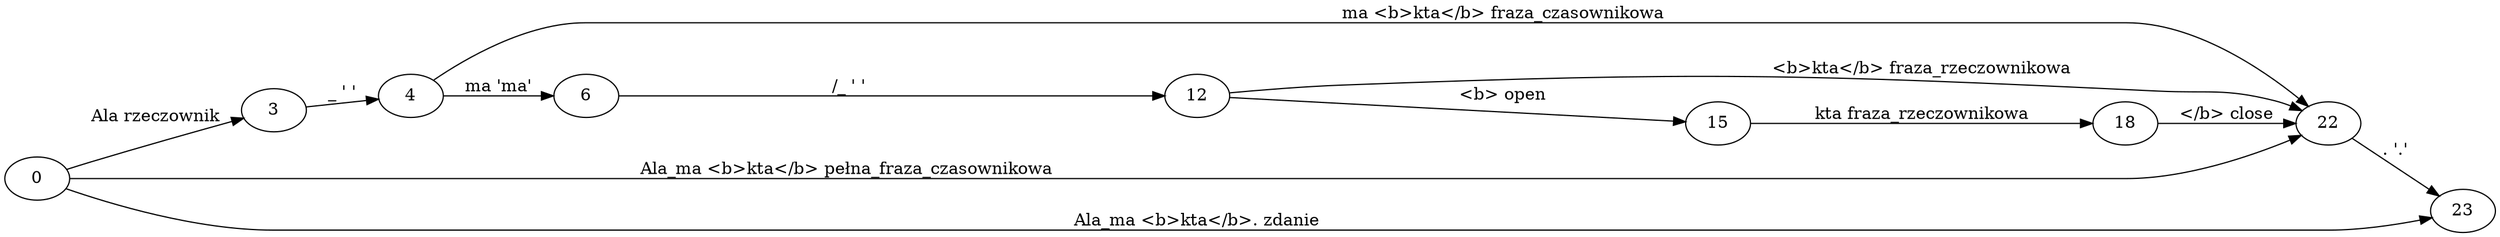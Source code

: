 digraph g {
	graph [rankdir=LR];
	node [label="\N"];
	0 -> 3	 [label="Ala rzeczownik"];
	0 -> 22	 [label="Ala_ma&nbsp;<b>kta</b> pełna_fraza_czasownikowa"];
	0 -> 23	 [label="Ala_ma&nbsp;<b>kta</b>. zdanie"];
	3 -> 4	 [label="_ ' '"];
	4 -> 6	 [label="ma 'ma'"];
	4 -> 22	 [label="ma&nbsp;<b>kta</b> fraza_czasownikowa"];
	6 -> 12	 [label="&nbsp;/_ ' '"];
	12 -> 15	 [label="<b> open"];
	12 -> 22	 [label="<b>kta</b> fraza_rzeczownikowa"];
	15 -> 18	 [label="kta fraza_rzeczownikowa"];
	18 -> 22	 [label="</b> close"];
	22 -> 23	 [label=". '.'"];
}
